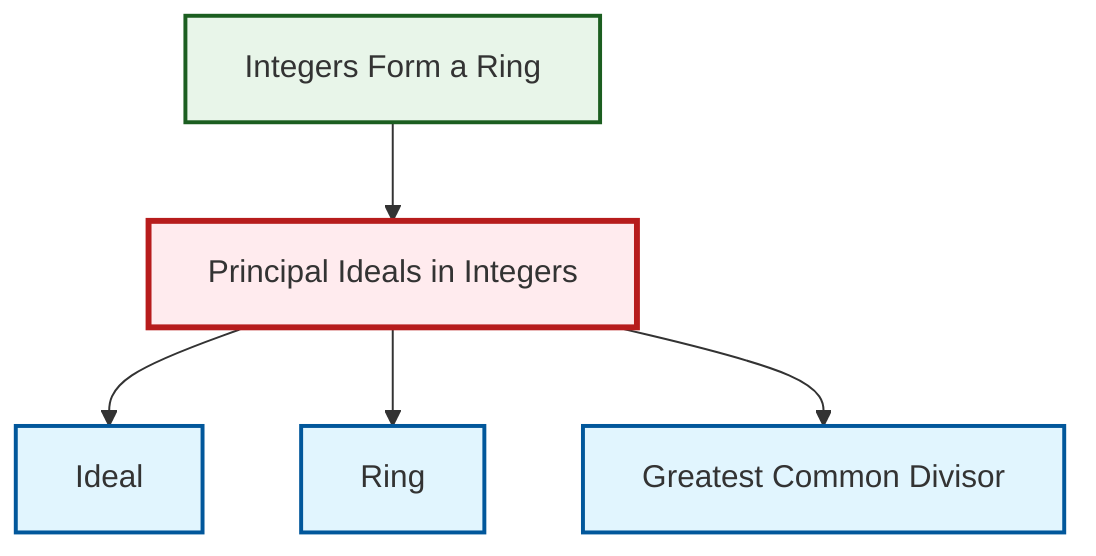 graph TD
    classDef definition fill:#e1f5fe,stroke:#01579b,stroke-width:2px
    classDef theorem fill:#f3e5f5,stroke:#4a148c,stroke-width:2px
    classDef axiom fill:#fff3e0,stroke:#e65100,stroke-width:2px
    classDef example fill:#e8f5e9,stroke:#1b5e20,stroke-width:2px
    classDef current fill:#ffebee,stroke:#b71c1c,stroke-width:3px
    def-ideal["Ideal"]:::definition
    def-ring["Ring"]:::definition
    ex-integers-ring["Integers Form a Ring"]:::example
    ex-principal-ideal["Principal Ideals in Integers"]:::example
    def-gcd["Greatest Common Divisor"]:::definition
    ex-principal-ideal --> def-ideal
    ex-integers-ring --> ex-principal-ideal
    ex-principal-ideal --> def-ring
    ex-principal-ideal --> def-gcd
    class ex-principal-ideal current